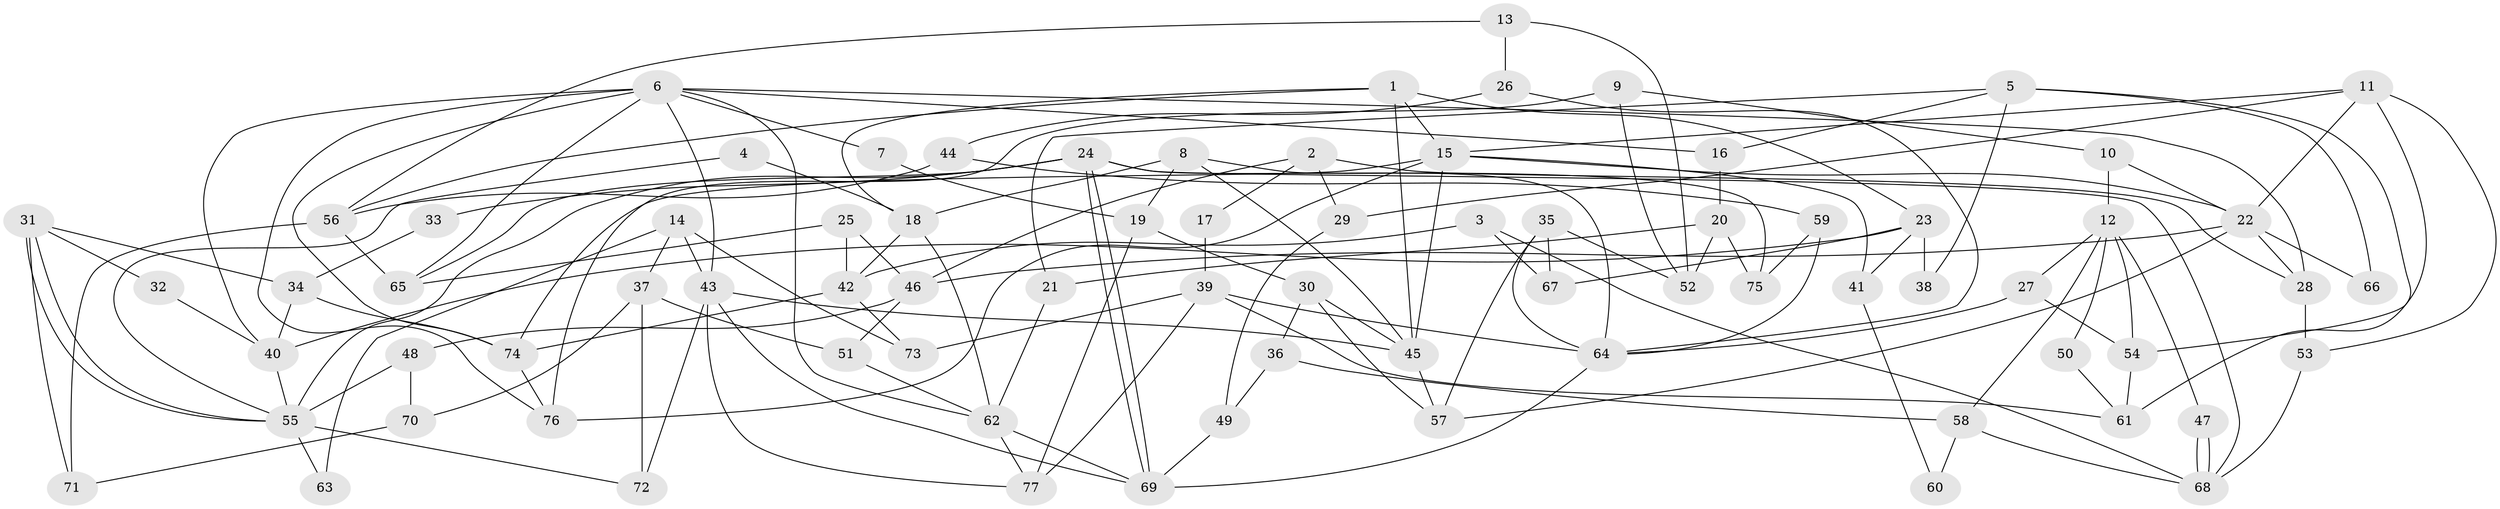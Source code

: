 // Generated by graph-tools (version 1.1) at 2025/02/03/09/25 03:02:13]
// undirected, 77 vertices, 154 edges
graph export_dot {
graph [start="1"]
  node [color=gray90,style=filled];
  1;
  2;
  3;
  4;
  5;
  6;
  7;
  8;
  9;
  10;
  11;
  12;
  13;
  14;
  15;
  16;
  17;
  18;
  19;
  20;
  21;
  22;
  23;
  24;
  25;
  26;
  27;
  28;
  29;
  30;
  31;
  32;
  33;
  34;
  35;
  36;
  37;
  38;
  39;
  40;
  41;
  42;
  43;
  44;
  45;
  46;
  47;
  48;
  49;
  50;
  51;
  52;
  53;
  54;
  55;
  56;
  57;
  58;
  59;
  60;
  61;
  62;
  63;
  64;
  65;
  66;
  67;
  68;
  69;
  70;
  71;
  72;
  73;
  74;
  75;
  76;
  77;
  1 -- 15;
  1 -- 23;
  1 -- 18;
  1 -- 45;
  1 -- 56;
  2 -- 46;
  2 -- 28;
  2 -- 17;
  2 -- 29;
  3 -- 42;
  3 -- 68;
  3 -- 67;
  4 -- 18;
  4 -- 55;
  5 -- 21;
  5 -- 61;
  5 -- 16;
  5 -- 38;
  5 -- 66;
  6 -- 43;
  6 -- 76;
  6 -- 7;
  6 -- 16;
  6 -- 28;
  6 -- 40;
  6 -- 62;
  6 -- 65;
  6 -- 74;
  7 -- 19;
  8 -- 64;
  8 -- 18;
  8 -- 19;
  8 -- 45;
  9 -- 76;
  9 -- 10;
  9 -- 52;
  10 -- 12;
  10 -- 22;
  11 -- 53;
  11 -- 15;
  11 -- 22;
  11 -- 29;
  11 -- 54;
  12 -- 58;
  12 -- 54;
  12 -- 27;
  12 -- 47;
  12 -- 50;
  13 -- 52;
  13 -- 56;
  13 -- 26;
  14 -- 73;
  14 -- 43;
  14 -- 37;
  14 -- 63;
  15 -- 45;
  15 -- 74;
  15 -- 22;
  15 -- 41;
  15 -- 76;
  16 -- 20;
  17 -- 39;
  18 -- 62;
  18 -- 42;
  19 -- 30;
  19 -- 77;
  20 -- 52;
  20 -- 21;
  20 -- 75;
  21 -- 62;
  22 -- 28;
  22 -- 46;
  22 -- 57;
  22 -- 66;
  23 -- 67;
  23 -- 40;
  23 -- 38;
  23 -- 41;
  24 -- 69;
  24 -- 69;
  24 -- 55;
  24 -- 33;
  24 -- 65;
  24 -- 68;
  24 -- 75;
  25 -- 65;
  25 -- 42;
  25 -- 46;
  26 -- 44;
  26 -- 64;
  27 -- 64;
  27 -- 54;
  28 -- 53;
  29 -- 49;
  30 -- 57;
  30 -- 45;
  30 -- 36;
  31 -- 71;
  31 -- 55;
  31 -- 55;
  31 -- 32;
  31 -- 34;
  32 -- 40;
  33 -- 34;
  34 -- 40;
  34 -- 74;
  35 -- 64;
  35 -- 57;
  35 -- 52;
  35 -- 67;
  36 -- 49;
  36 -- 58;
  37 -- 51;
  37 -- 70;
  37 -- 72;
  39 -- 64;
  39 -- 77;
  39 -- 61;
  39 -- 73;
  40 -- 55;
  41 -- 60;
  42 -- 74;
  42 -- 73;
  43 -- 45;
  43 -- 69;
  43 -- 72;
  43 -- 77;
  44 -- 56;
  44 -- 59;
  45 -- 57;
  46 -- 48;
  46 -- 51;
  47 -- 68;
  47 -- 68;
  48 -- 55;
  48 -- 70;
  49 -- 69;
  50 -- 61;
  51 -- 62;
  53 -- 68;
  54 -- 61;
  55 -- 72;
  55 -- 63;
  56 -- 65;
  56 -- 71;
  58 -- 68;
  58 -- 60;
  59 -- 64;
  59 -- 75;
  62 -- 77;
  62 -- 69;
  64 -- 69;
  70 -- 71;
  74 -- 76;
}
